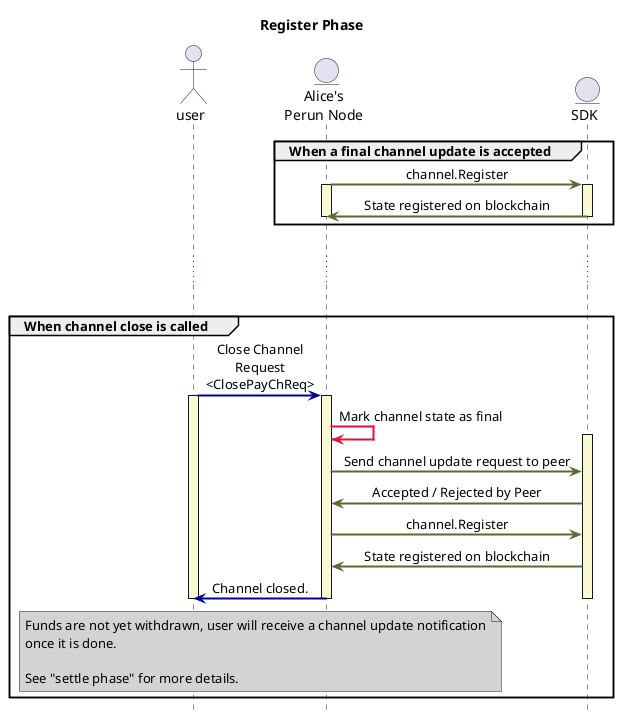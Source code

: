 @startuml seq_3_register
Title Register Phase

actor user
entity "Alice's\nPerun Node" as perun_node
entity SDK

skinparam sequence {
    messageAlign center
    ArrowThickness 2
    BoxBorderColor Sienna
    BoxBackgroundColor SeaShell
    GroupBodyBackgroundColor transparent
    NoteTextAlignment center
    DefaultTextAlignment center
}
hide footbox

group When a final channel update is accepted

perun_node [#DarkOliveGreen]-> SDK: channel.Register
activate perun_node #LightGoldenRodYellow
activate SDK #LightGoldenRodYellow
perun_node <-[#DarkOliveGreen] SDK: State registered on blockchain
deactivate perun_node
deactivate SDK

'group
end

|||
...
|||

group When channel close is called

user [#DarkBlue]-> perun_node: Close Channel\nRequest\n<ClosePayChReq>
activate user #LightGoldenRodYellow
activate perun_node #LightGoldenRodYellow

perun_node [#Crimson]-> perun_node: Mark channel state as final
activate SDK #LightGoldenRodYellow
perun_node [#DarkOliveGreen]-> SDK: Send channel update request to peer
perun_node <-[#DarkOliveGreen] SDK: Accepted / Rejected by Peer
perun_node [#DarkOliveGreen]-> SDK: channel.Register
perun_node <-[#DarkOliveGreen] SDK: State registered on blockchain
user <-[#DarkBlue] perun_node: Channel closed.
deactivate user
deactivate perun_node
deactivate SDK

note over user, perun_node #LightGray
Funds are not yet withdrawn, user will receive a channel update notification
once it is done.

See "settle phase" for more details.
endnote

'group
end

@enduml
